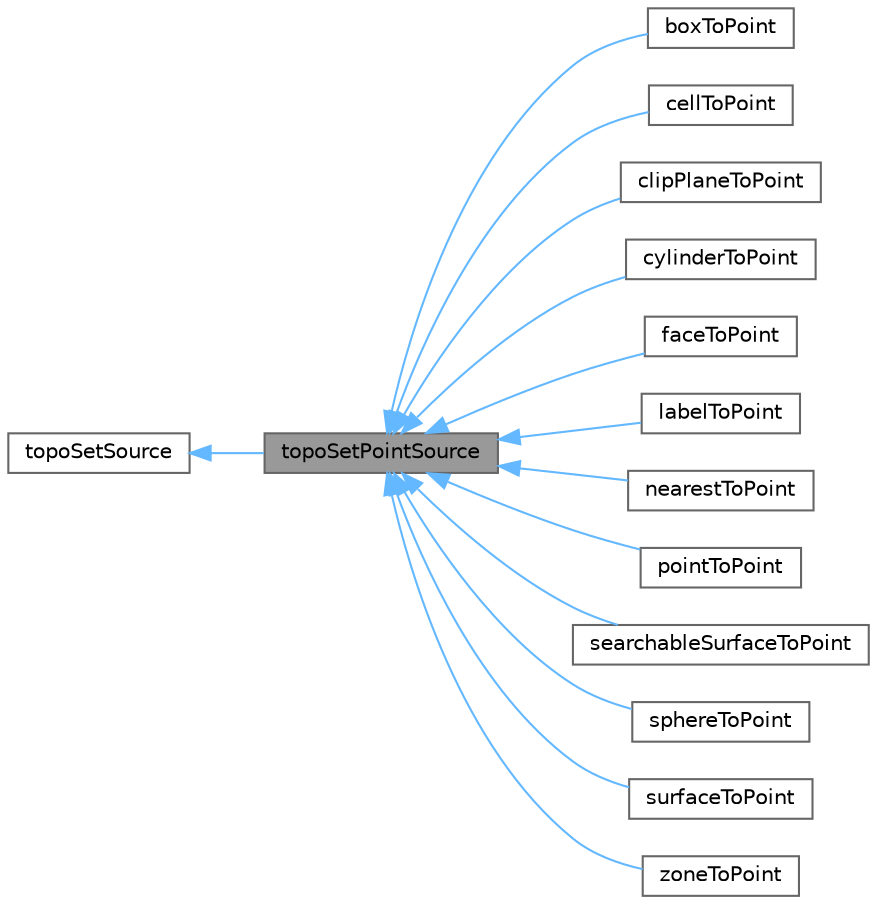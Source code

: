 digraph "topoSetPointSource"
{
 // LATEX_PDF_SIZE
  bgcolor="transparent";
  edge [fontname=Helvetica,fontsize=10,labelfontname=Helvetica,labelfontsize=10];
  node [fontname=Helvetica,fontsize=10,shape=box,height=0.2,width=0.4];
  rankdir="LR";
  Node1 [id="Node000001",label="topoSetPointSource",height=0.2,width=0.4,color="gray40", fillcolor="grey60", style="filled", fontcolor="black",tooltip="The topoSetPointSource is a intermediate class for handling topoSet sources for selecting points."];
  Node2 -> Node1 [id="edge1_Node000001_Node000002",dir="back",color="steelblue1",style="solid",tooltip=" "];
  Node2 [id="Node000002",label="topoSetSource",height=0.2,width=0.4,color="gray40", fillcolor="white", style="filled",URL="$classFoam_1_1topoSetSource.html",tooltip="Base class of a source for a topoSet."];
  Node1 -> Node3 [id="edge2_Node000001_Node000003",dir="back",color="steelblue1",style="solid",tooltip=" "];
  Node3 [id="Node000003",label="boxToPoint",height=0.2,width=0.4,color="gray40", fillcolor="white", style="filled",URL="$classFoam_1_1boxToPoint.html",tooltip="A topoSetPointSource to select all points based on whether they are inside given bounding box(es)."];
  Node1 -> Node4 [id="edge3_Node000001_Node000004",dir="back",color="steelblue1",style="solid",tooltip=" "];
  Node4 [id="Node000004",label="cellToPoint",height=0.2,width=0.4,color="gray40", fillcolor="white", style="filled",URL="$classFoam_1_1cellToPoint.html",tooltip="A topoSetPointSource to select all the points from given cellSet(s)."];
  Node1 -> Node5 [id="edge4_Node000001_Node000005",dir="back",color="steelblue1",style="solid",tooltip=" "];
  Node5 [id="Node000005",label="clipPlaneToPoint",height=0.2,width=0.4,color="gray40", fillcolor="white", style="filled",URL="$classFoam_1_1clipPlaneToPoint.html",tooltip="A topoSetPointSource to select all points above the specified plane."];
  Node1 -> Node6 [id="edge5_Node000001_Node000006",dir="back",color="steelblue1",style="solid",tooltip=" "];
  Node6 [id="Node000006",label="cylinderToPoint",height=0.2,width=0.4,color="gray40", fillcolor="white", style="filled",URL="$classFoam_1_1cylinderToPoint.html",tooltip="A topoSetPointSource to select all points which are inside a given bounding cylinder or cylinder annu..."];
  Node1 -> Node7 [id="edge6_Node000001_Node000007",dir="back",color="steelblue1",style="solid",tooltip=" "];
  Node7 [id="Node000007",label="faceToPoint",height=0.2,width=0.4,color="gray40", fillcolor="white", style="filled",URL="$classFoam_1_1faceToPoint.html",tooltip="A topoSetPointSource to select all points based on usage in given faceSet(s)."];
  Node1 -> Node8 [id="edge7_Node000001_Node000008",dir="back",color="steelblue1",style="solid",tooltip=" "];
  Node8 [id="Node000008",label="labelToPoint",height=0.2,width=0.4,color="gray40", fillcolor="white", style="filled",URL="$classFoam_1_1labelToPoint.html",tooltip="A topoSetPointSource to select points based on explicitly given point labels."];
  Node1 -> Node9 [id="edge8_Node000001_Node000009",dir="back",color="steelblue1",style="solid",tooltip=" "];
  Node9 [id="Node000009",label="nearestToPoint",height=0.2,width=0.4,color="gray40", fillcolor="white", style="filled",URL="$classFoam_1_1nearestToPoint.html",tooltip="A topoSetPointSource to select points nearest to given points."];
  Node1 -> Node10 [id="edge9_Node000001_Node000010",dir="back",color="steelblue1",style="solid",tooltip=" "];
  Node10 [id="Node000010",label="pointToPoint",height=0.2,width=0.4,color="gray40", fillcolor="white", style="filled",URL="$classFoam_1_1pointToPoint.html",tooltip="A topoSetPointSource to select all points from given pointSet(s)."];
  Node1 -> Node11 [id="edge10_Node000001_Node000011",dir="back",color="steelblue1",style="solid",tooltip=" "];
  Node11 [id="Node000011",label="searchableSurfaceToPoint",height=0.2,width=0.4,color="gray40", fillcolor="white", style="filled",URL="$classFoam_1_1searchableSurfaceToPoint.html",tooltip="A topoSetPointSource to select points which are centre enclosed by a given searchableSurface."];
  Node1 -> Node12 [id="edge11_Node000001_Node000012",dir="back",color="steelblue1",style="solid",tooltip=" "];
  Node12 [id="Node000012",label="sphereToPoint",height=0.2,width=0.4,color="gray40", fillcolor="white", style="filled",URL="$classFoam_1_1sphereToPoint.html",tooltip="A topoSetPointSource to select points which are inside a given bounding sphere."];
  Node1 -> Node13 [id="edge12_Node000001_Node000013",dir="back",color="steelblue1",style="solid",tooltip=" "];
  Node13 [id="Node000013",label="surfaceToPoint",height=0.2,width=0.4,color="gray40", fillcolor="white", style="filled",URL="$classFoam_1_1surfaceToPoint.html",tooltip="A topoSetPointSource to select points based on relation to a surface given by an external file."];
  Node1 -> Node14 [id="edge13_Node000001_Node000014",dir="back",color="steelblue1",style="solid",tooltip=" "];
  Node14 [id="Node000014",label="zoneToPoint",height=0.2,width=0.4,color="gray40", fillcolor="white", style="filled",URL="$classFoam_1_1zoneToPoint.html",tooltip="A topoSetPointSource to convert pointZone(s) to a pointSet."];
}
